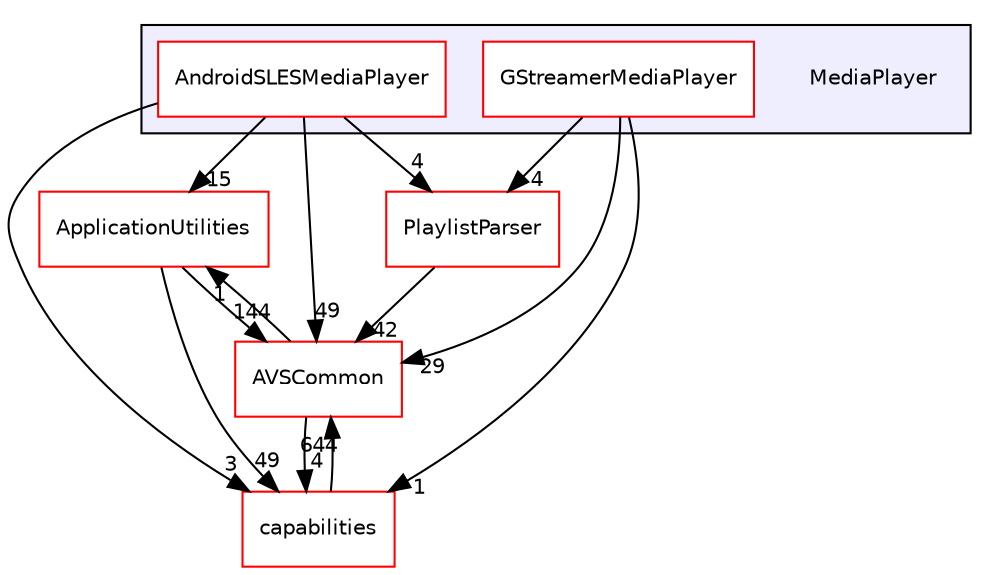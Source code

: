 digraph "/workplace/avs-device-sdk/MediaPlayer" {
  compound=true
  node [ fontsize="10", fontname="Helvetica"];
  edge [ labelfontsize="10", labelfontname="Helvetica"];
  subgraph clusterdir_9d34932954f3d83257e5e12e3f421a72 {
    graph [ bgcolor="#eeeeff", pencolor="black", label="" URL="dir_9d34932954f3d83257e5e12e3f421a72.html"];
    dir_9d34932954f3d83257e5e12e3f421a72 [shape=plaintext label="MediaPlayer"];
    dir_b97c8a12362aabf73b92afdea21f65db [shape=box label="AndroidSLESMediaPlayer" color="red" fillcolor="white" style="filled" URL="dir_b97c8a12362aabf73b92afdea21f65db.html"];
    dir_e1f7d5df1447213cfb529aad5fa2c859 [shape=box label="GStreamerMediaPlayer" color="red" fillcolor="white" style="filled" URL="dir_e1f7d5df1447213cfb529aad5fa2c859.html"];
  }
  dir_748b5abbb33df61eda67007924a1a0cb [shape=box label="ApplicationUtilities" fillcolor="white" style="filled" color="red" URL="dir_748b5abbb33df61eda67007924a1a0cb.html"];
  dir_655fbec917b1f23289d3ed8ec9803bf1 [shape=box label="PlaylistParser" fillcolor="white" style="filled" color="red" URL="dir_655fbec917b1f23289d3ed8ec9803bf1.html"];
  dir_13e65effb2bde530b17b3d5eefcd0266 [shape=box label="AVSCommon" fillcolor="white" style="filled" color="red" URL="dir_13e65effb2bde530b17b3d5eefcd0266.html"];
  dir_55f1e16e469d547c636a522dac21b8a1 [shape=box label="capabilities" fillcolor="white" style="filled" color="red" URL="dir_55f1e16e469d547c636a522dac21b8a1.html"];
  dir_748b5abbb33df61eda67007924a1a0cb->dir_13e65effb2bde530b17b3d5eefcd0266 [headlabel="144", labeldistance=1.5 headhref="dir_000127_000017.html"];
  dir_748b5abbb33df61eda67007924a1a0cb->dir_55f1e16e469d547c636a522dac21b8a1 [headlabel="49", labeldistance=1.5 headhref="dir_000127_000163.html"];
  dir_655fbec917b1f23289d3ed8ec9803bf1->dir_13e65effb2bde530b17b3d5eefcd0266 [headlabel="42", labeldistance=1.5 headhref="dir_000693_000017.html"];
  dir_b97c8a12362aabf73b92afdea21f65db->dir_748b5abbb33df61eda67007924a1a0cb [headlabel="15", labeldistance=1.5 headhref="dir_000670_000127.html"];
  dir_b97c8a12362aabf73b92afdea21f65db->dir_655fbec917b1f23289d3ed8ec9803bf1 [headlabel="4", labeldistance=1.5 headhref="dir_000670_000693.html"];
  dir_b97c8a12362aabf73b92afdea21f65db->dir_13e65effb2bde530b17b3d5eefcd0266 [headlabel="49", labeldistance=1.5 headhref="dir_000670_000017.html"];
  dir_b97c8a12362aabf73b92afdea21f65db->dir_55f1e16e469d547c636a522dac21b8a1 [headlabel="3", labeldistance=1.5 headhref="dir_000670_000163.html"];
  dir_13e65effb2bde530b17b3d5eefcd0266->dir_748b5abbb33df61eda67007924a1a0cb [headlabel="1", labeldistance=1.5 headhref="dir_000017_000127.html"];
  dir_13e65effb2bde530b17b3d5eefcd0266->dir_55f1e16e469d547c636a522dac21b8a1 [headlabel="4", labeldistance=1.5 headhref="dir_000017_000163.html"];
  dir_e1f7d5df1447213cfb529aad5fa2c859->dir_655fbec917b1f23289d3ed8ec9803bf1 [headlabel="4", labeldistance=1.5 headhref="dir_000675_000693.html"];
  dir_e1f7d5df1447213cfb529aad5fa2c859->dir_13e65effb2bde530b17b3d5eefcd0266 [headlabel="29", labeldistance=1.5 headhref="dir_000675_000017.html"];
  dir_e1f7d5df1447213cfb529aad5fa2c859->dir_55f1e16e469d547c636a522dac21b8a1 [headlabel="1", labeldistance=1.5 headhref="dir_000675_000163.html"];
  dir_55f1e16e469d547c636a522dac21b8a1->dir_13e65effb2bde530b17b3d5eefcd0266 [headlabel="644", labeldistance=1.5 headhref="dir_000163_000017.html"];
}
